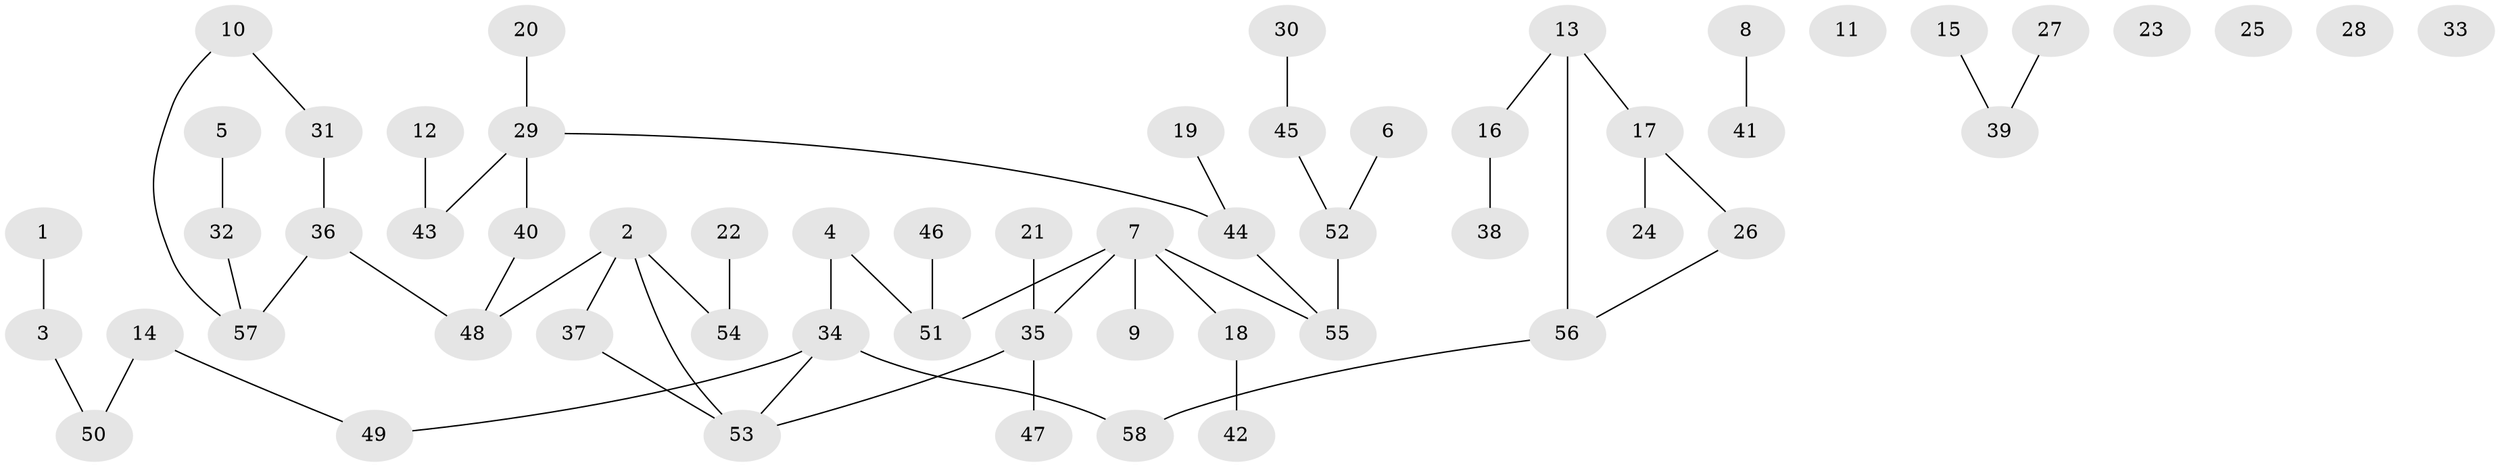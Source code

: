 // Generated by graph-tools (version 1.1) at 2025/49/03/09/25 03:49:13]
// undirected, 58 vertices, 55 edges
graph export_dot {
graph [start="1"]
  node [color=gray90,style=filled];
  1;
  2;
  3;
  4;
  5;
  6;
  7;
  8;
  9;
  10;
  11;
  12;
  13;
  14;
  15;
  16;
  17;
  18;
  19;
  20;
  21;
  22;
  23;
  24;
  25;
  26;
  27;
  28;
  29;
  30;
  31;
  32;
  33;
  34;
  35;
  36;
  37;
  38;
  39;
  40;
  41;
  42;
  43;
  44;
  45;
  46;
  47;
  48;
  49;
  50;
  51;
  52;
  53;
  54;
  55;
  56;
  57;
  58;
  1 -- 3;
  2 -- 37;
  2 -- 48;
  2 -- 53;
  2 -- 54;
  3 -- 50;
  4 -- 34;
  4 -- 51;
  5 -- 32;
  6 -- 52;
  7 -- 9;
  7 -- 18;
  7 -- 35;
  7 -- 51;
  7 -- 55;
  8 -- 41;
  10 -- 31;
  10 -- 57;
  12 -- 43;
  13 -- 16;
  13 -- 17;
  13 -- 56;
  14 -- 49;
  14 -- 50;
  15 -- 39;
  16 -- 38;
  17 -- 24;
  17 -- 26;
  18 -- 42;
  19 -- 44;
  20 -- 29;
  21 -- 35;
  22 -- 54;
  26 -- 56;
  27 -- 39;
  29 -- 40;
  29 -- 43;
  29 -- 44;
  30 -- 45;
  31 -- 36;
  32 -- 57;
  34 -- 49;
  34 -- 53;
  34 -- 58;
  35 -- 47;
  35 -- 53;
  36 -- 48;
  36 -- 57;
  37 -- 53;
  40 -- 48;
  44 -- 55;
  45 -- 52;
  46 -- 51;
  52 -- 55;
  56 -- 58;
}
